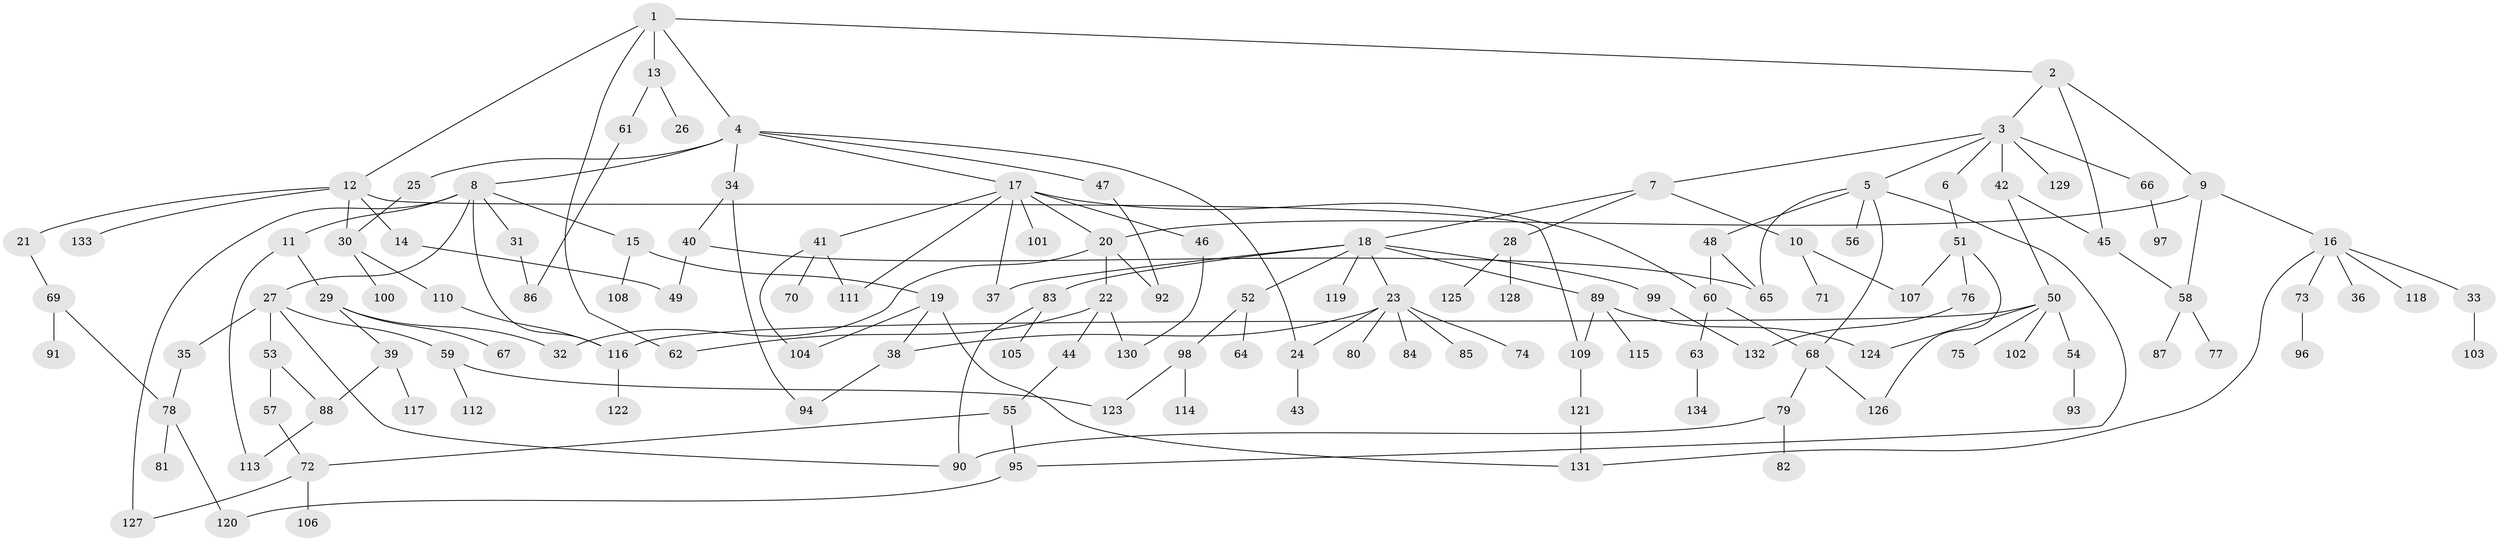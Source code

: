 // Generated by graph-tools (version 1.1) at 2025/49/03/09/25 03:49:25]
// undirected, 134 vertices, 172 edges
graph export_dot {
graph [start="1"]
  node [color=gray90,style=filled];
  1;
  2;
  3;
  4;
  5;
  6;
  7;
  8;
  9;
  10;
  11;
  12;
  13;
  14;
  15;
  16;
  17;
  18;
  19;
  20;
  21;
  22;
  23;
  24;
  25;
  26;
  27;
  28;
  29;
  30;
  31;
  32;
  33;
  34;
  35;
  36;
  37;
  38;
  39;
  40;
  41;
  42;
  43;
  44;
  45;
  46;
  47;
  48;
  49;
  50;
  51;
  52;
  53;
  54;
  55;
  56;
  57;
  58;
  59;
  60;
  61;
  62;
  63;
  64;
  65;
  66;
  67;
  68;
  69;
  70;
  71;
  72;
  73;
  74;
  75;
  76;
  77;
  78;
  79;
  80;
  81;
  82;
  83;
  84;
  85;
  86;
  87;
  88;
  89;
  90;
  91;
  92;
  93;
  94;
  95;
  96;
  97;
  98;
  99;
  100;
  101;
  102;
  103;
  104;
  105;
  106;
  107;
  108;
  109;
  110;
  111;
  112;
  113;
  114;
  115;
  116;
  117;
  118;
  119;
  120;
  121;
  122;
  123;
  124;
  125;
  126;
  127;
  128;
  129;
  130;
  131;
  132;
  133;
  134;
  1 -- 2;
  1 -- 4;
  1 -- 12;
  1 -- 13;
  1 -- 62;
  2 -- 3;
  2 -- 9;
  2 -- 45;
  3 -- 5;
  3 -- 6;
  3 -- 7;
  3 -- 42;
  3 -- 66;
  3 -- 129;
  4 -- 8;
  4 -- 17;
  4 -- 25;
  4 -- 34;
  4 -- 47;
  4 -- 24;
  5 -- 48;
  5 -- 56;
  5 -- 65;
  5 -- 68;
  5 -- 95;
  6 -- 51;
  7 -- 10;
  7 -- 18;
  7 -- 28;
  8 -- 11;
  8 -- 15;
  8 -- 27;
  8 -- 31;
  8 -- 127;
  8 -- 116;
  9 -- 16;
  9 -- 58;
  9 -- 20;
  10 -- 71;
  10 -- 107;
  11 -- 29;
  11 -- 113;
  12 -- 14;
  12 -- 21;
  12 -- 133;
  12 -- 109;
  12 -- 30;
  13 -- 26;
  13 -- 61;
  14 -- 49;
  15 -- 19;
  15 -- 108;
  16 -- 33;
  16 -- 36;
  16 -- 73;
  16 -- 118;
  16 -- 131;
  17 -- 20;
  17 -- 37;
  17 -- 41;
  17 -- 46;
  17 -- 60;
  17 -- 101;
  17 -- 111;
  18 -- 23;
  18 -- 52;
  18 -- 83;
  18 -- 89;
  18 -- 99;
  18 -- 119;
  18 -- 37;
  19 -- 104;
  19 -- 131;
  19 -- 38;
  20 -- 22;
  20 -- 32;
  20 -- 92;
  21 -- 69;
  22 -- 44;
  22 -- 62;
  22 -- 130;
  23 -- 24;
  23 -- 38;
  23 -- 74;
  23 -- 80;
  23 -- 84;
  23 -- 85;
  24 -- 43;
  25 -- 30;
  27 -- 35;
  27 -- 53;
  27 -- 59;
  27 -- 90;
  28 -- 125;
  28 -- 128;
  29 -- 39;
  29 -- 67;
  29 -- 32;
  30 -- 100;
  30 -- 110;
  31 -- 86;
  33 -- 103;
  34 -- 40;
  34 -- 94;
  35 -- 78;
  38 -- 94;
  39 -- 88;
  39 -- 117;
  40 -- 49;
  40 -- 65;
  41 -- 70;
  41 -- 111;
  41 -- 104;
  42 -- 45;
  42 -- 50;
  44 -- 55;
  45 -- 58;
  46 -- 130;
  47 -- 92;
  48 -- 60;
  48 -- 65;
  50 -- 54;
  50 -- 75;
  50 -- 102;
  50 -- 116;
  50 -- 124;
  51 -- 76;
  51 -- 107;
  51 -- 126;
  52 -- 64;
  52 -- 98;
  53 -- 57;
  53 -- 88;
  54 -- 93;
  55 -- 72;
  55 -- 95;
  57 -- 72;
  58 -- 77;
  58 -- 87;
  59 -- 112;
  59 -- 123;
  60 -- 63;
  60 -- 68;
  61 -- 86;
  63 -- 134;
  66 -- 97;
  68 -- 79;
  68 -- 126;
  69 -- 91;
  69 -- 78;
  72 -- 106;
  72 -- 127;
  73 -- 96;
  76 -- 132;
  78 -- 81;
  78 -- 120;
  79 -- 82;
  79 -- 90;
  83 -- 105;
  83 -- 90;
  88 -- 113;
  89 -- 109;
  89 -- 115;
  89 -- 124;
  95 -- 120;
  98 -- 114;
  98 -- 123;
  99 -- 132;
  109 -- 121;
  110 -- 116;
  116 -- 122;
  121 -- 131;
}
